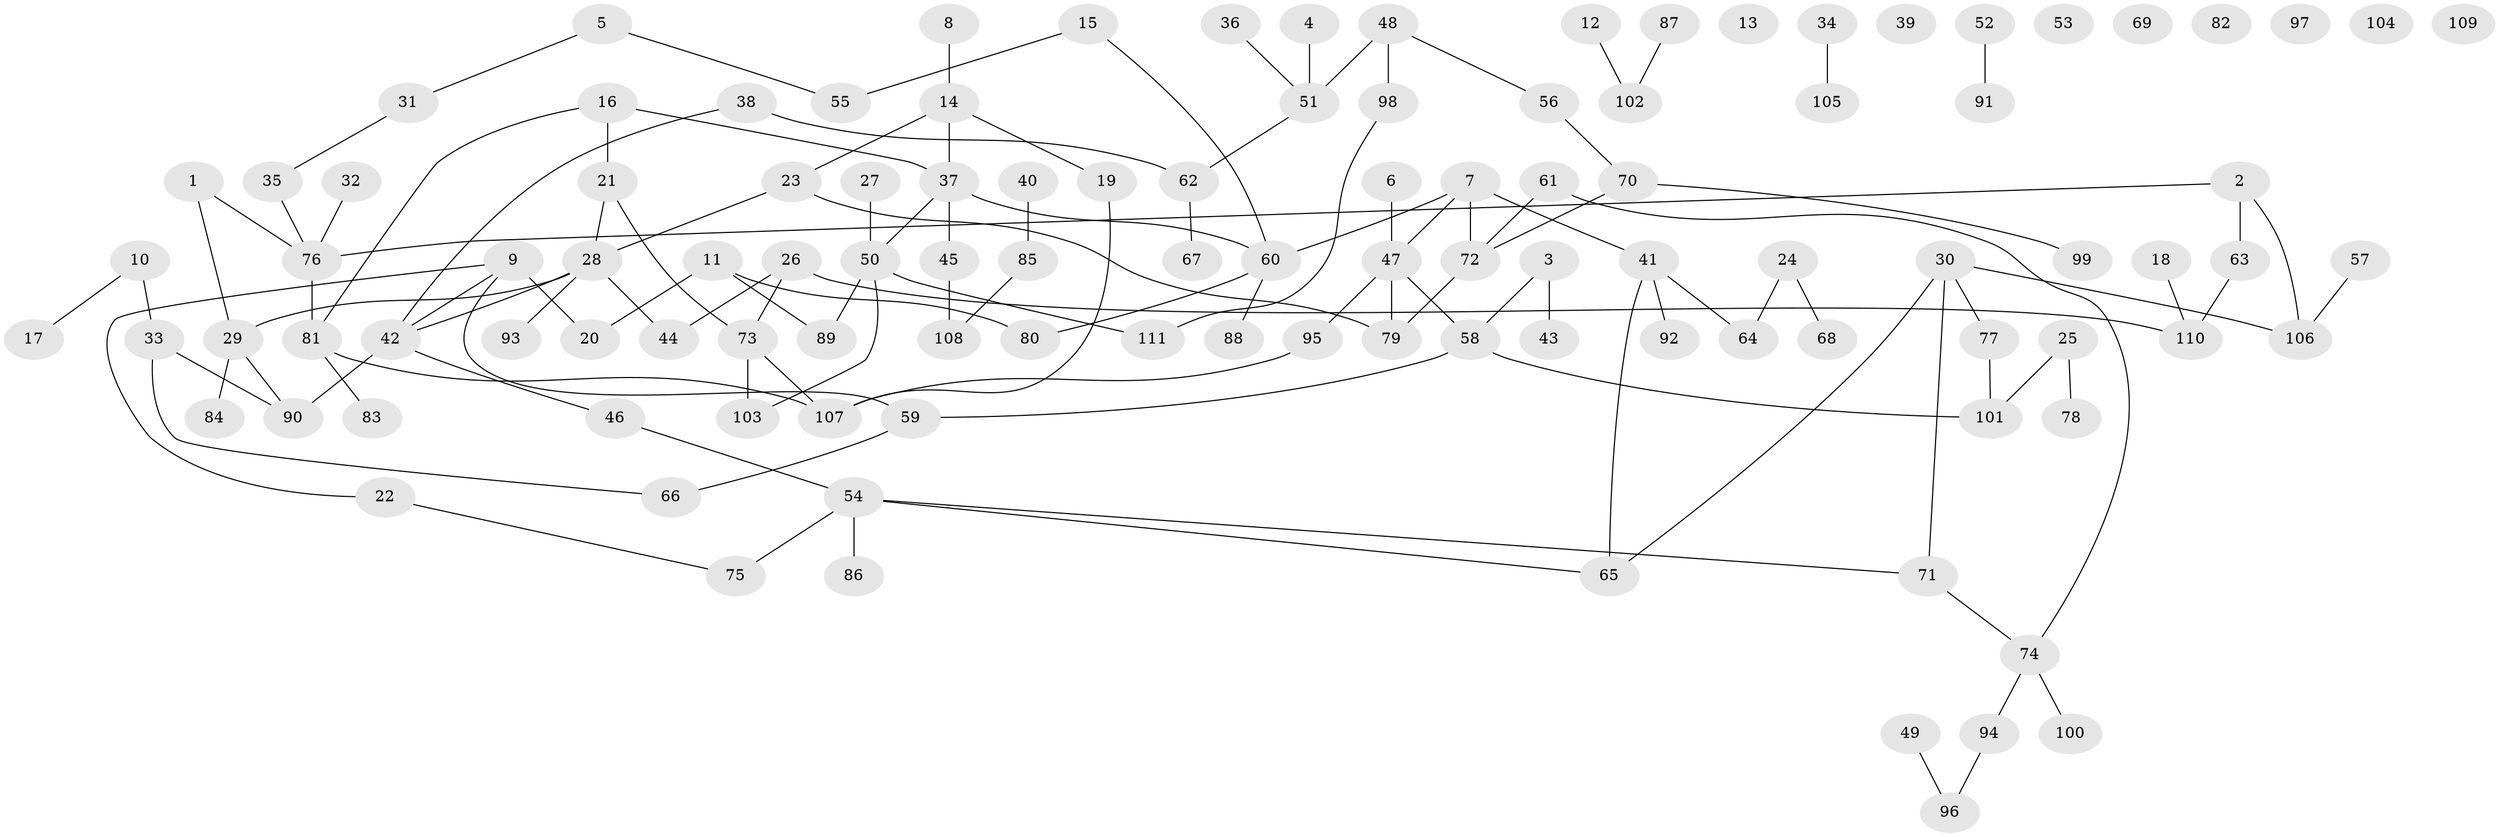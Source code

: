 // Generated by graph-tools (version 1.1) at 2025/39/03/09/25 04:39:57]
// undirected, 111 vertices, 123 edges
graph export_dot {
graph [start="1"]
  node [color=gray90,style=filled];
  1;
  2;
  3;
  4;
  5;
  6;
  7;
  8;
  9;
  10;
  11;
  12;
  13;
  14;
  15;
  16;
  17;
  18;
  19;
  20;
  21;
  22;
  23;
  24;
  25;
  26;
  27;
  28;
  29;
  30;
  31;
  32;
  33;
  34;
  35;
  36;
  37;
  38;
  39;
  40;
  41;
  42;
  43;
  44;
  45;
  46;
  47;
  48;
  49;
  50;
  51;
  52;
  53;
  54;
  55;
  56;
  57;
  58;
  59;
  60;
  61;
  62;
  63;
  64;
  65;
  66;
  67;
  68;
  69;
  70;
  71;
  72;
  73;
  74;
  75;
  76;
  77;
  78;
  79;
  80;
  81;
  82;
  83;
  84;
  85;
  86;
  87;
  88;
  89;
  90;
  91;
  92;
  93;
  94;
  95;
  96;
  97;
  98;
  99;
  100;
  101;
  102;
  103;
  104;
  105;
  106;
  107;
  108;
  109;
  110;
  111;
  1 -- 29;
  1 -- 76;
  2 -- 63;
  2 -- 76;
  2 -- 106;
  3 -- 43;
  3 -- 58;
  4 -- 51;
  5 -- 31;
  5 -- 55;
  6 -- 47;
  7 -- 41;
  7 -- 47;
  7 -- 60;
  7 -- 72;
  8 -- 14;
  9 -- 20;
  9 -- 22;
  9 -- 42;
  9 -- 59;
  10 -- 17;
  10 -- 33;
  11 -- 20;
  11 -- 80;
  11 -- 89;
  12 -- 102;
  14 -- 19;
  14 -- 23;
  14 -- 37;
  15 -- 55;
  15 -- 60;
  16 -- 21;
  16 -- 37;
  16 -- 81;
  18 -- 110;
  19 -- 107;
  21 -- 28;
  21 -- 73;
  22 -- 75;
  23 -- 28;
  23 -- 79;
  24 -- 64;
  24 -- 68;
  25 -- 78;
  25 -- 101;
  26 -- 44;
  26 -- 73;
  26 -- 110;
  27 -- 50;
  28 -- 29;
  28 -- 42;
  28 -- 44;
  28 -- 93;
  29 -- 84;
  29 -- 90;
  30 -- 65;
  30 -- 71;
  30 -- 77;
  30 -- 106;
  31 -- 35;
  32 -- 76;
  33 -- 66;
  33 -- 90;
  34 -- 105;
  35 -- 76;
  36 -- 51;
  37 -- 45;
  37 -- 50;
  37 -- 60;
  38 -- 42;
  38 -- 62;
  40 -- 85;
  41 -- 64;
  41 -- 65;
  41 -- 92;
  42 -- 46;
  42 -- 90;
  45 -- 108;
  46 -- 54;
  47 -- 58;
  47 -- 79;
  47 -- 95;
  48 -- 51;
  48 -- 56;
  48 -- 98;
  49 -- 96;
  50 -- 89;
  50 -- 103;
  50 -- 111;
  51 -- 62;
  52 -- 91;
  54 -- 65;
  54 -- 71;
  54 -- 75;
  54 -- 86;
  56 -- 70;
  57 -- 106;
  58 -- 59;
  58 -- 101;
  59 -- 66;
  60 -- 80;
  60 -- 88;
  61 -- 72;
  61 -- 74;
  62 -- 67;
  63 -- 110;
  70 -- 72;
  70 -- 99;
  71 -- 74;
  72 -- 79;
  73 -- 103;
  73 -- 107;
  74 -- 94;
  74 -- 100;
  76 -- 81;
  77 -- 101;
  81 -- 83;
  81 -- 107;
  85 -- 108;
  87 -- 102;
  94 -- 96;
  95 -- 107;
  98 -- 111;
}
